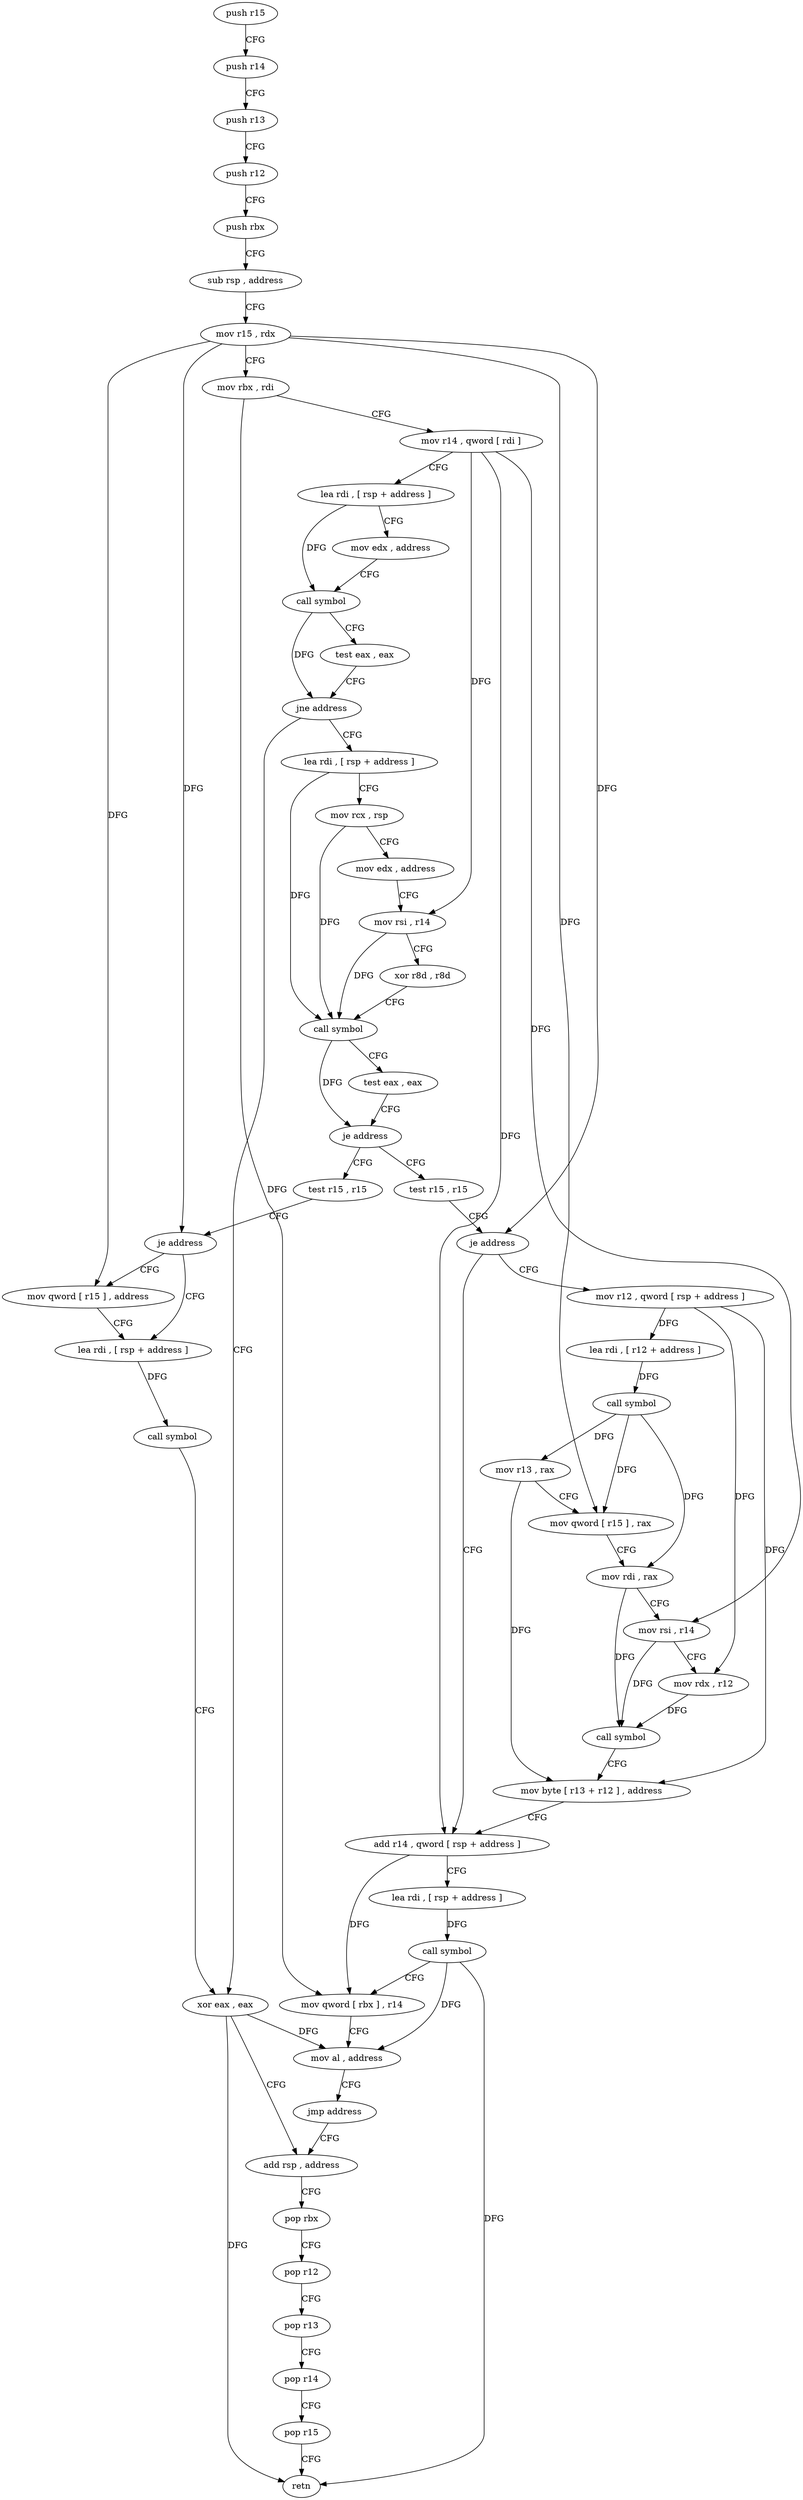 digraph "func" {
"78208" [label = "push r15" ]
"78210" [label = "push r14" ]
"78212" [label = "push r13" ]
"78214" [label = "push r12" ]
"78216" [label = "push rbx" ]
"78217" [label = "sub rsp , address" ]
"78221" [label = "mov r15 , rdx" ]
"78224" [label = "mov rbx , rdi" ]
"78227" [label = "mov r14 , qword [ rdi ]" ]
"78230" [label = "lea rdi , [ rsp + address ]" ]
"78235" [label = "mov edx , address" ]
"78240" [label = "call symbol" ]
"78245" [label = "test eax , eax" ]
"78247" [label = "jne address" ]
"78299" [label = "xor eax , eax" ]
"78249" [label = "lea rdi , [ rsp + address ]" ]
"78301" [label = "add rsp , address" ]
"78254" [label = "mov rcx , rsp" ]
"78257" [label = "mov edx , address" ]
"78262" [label = "mov rsi , r14" ]
"78265" [label = "xor r8d , r8d" ]
"78268" [label = "call symbol" ]
"78273" [label = "test eax , eax" ]
"78275" [label = "je address" ]
"78315" [label = "test r15 , r15" ]
"78277" [label = "test r15 , r15" ]
"78318" [label = "je address" ]
"78361" [label = "add r14 , qword [ rsp + address ]" ]
"78320" [label = "mov r12 , qword [ rsp + address ]" ]
"78280" [label = "je address" ]
"78289" [label = "lea rdi , [ rsp + address ]" ]
"78282" [label = "mov qword [ r15 ] , address" ]
"78366" [label = "lea rdi , [ rsp + address ]" ]
"78371" [label = "call symbol" ]
"78376" [label = "mov qword [ rbx ] , r14" ]
"78379" [label = "mov al , address" ]
"78381" [label = "jmp address" ]
"78325" [label = "lea rdi , [ r12 + address ]" ]
"78330" [label = "call symbol" ]
"78335" [label = "mov r13 , rax" ]
"78338" [label = "mov qword [ r15 ] , rax" ]
"78341" [label = "mov rdi , rax" ]
"78344" [label = "mov rsi , r14" ]
"78347" [label = "mov rdx , r12" ]
"78350" [label = "call symbol" ]
"78355" [label = "mov byte [ r13 + r12 ] , address" ]
"78294" [label = "call symbol" ]
"78305" [label = "pop rbx" ]
"78306" [label = "pop r12" ]
"78308" [label = "pop r13" ]
"78310" [label = "pop r14" ]
"78312" [label = "pop r15" ]
"78314" [label = "retn" ]
"78208" -> "78210" [ label = "CFG" ]
"78210" -> "78212" [ label = "CFG" ]
"78212" -> "78214" [ label = "CFG" ]
"78214" -> "78216" [ label = "CFG" ]
"78216" -> "78217" [ label = "CFG" ]
"78217" -> "78221" [ label = "CFG" ]
"78221" -> "78224" [ label = "CFG" ]
"78221" -> "78318" [ label = "DFG" ]
"78221" -> "78280" [ label = "DFG" ]
"78221" -> "78338" [ label = "DFG" ]
"78221" -> "78282" [ label = "DFG" ]
"78224" -> "78227" [ label = "CFG" ]
"78224" -> "78376" [ label = "DFG" ]
"78227" -> "78230" [ label = "CFG" ]
"78227" -> "78262" [ label = "DFG" ]
"78227" -> "78361" [ label = "DFG" ]
"78227" -> "78344" [ label = "DFG" ]
"78230" -> "78235" [ label = "CFG" ]
"78230" -> "78240" [ label = "DFG" ]
"78235" -> "78240" [ label = "CFG" ]
"78240" -> "78245" [ label = "CFG" ]
"78240" -> "78247" [ label = "DFG" ]
"78245" -> "78247" [ label = "CFG" ]
"78247" -> "78299" [ label = "CFG" ]
"78247" -> "78249" [ label = "CFG" ]
"78299" -> "78301" [ label = "CFG" ]
"78299" -> "78314" [ label = "DFG" ]
"78299" -> "78379" [ label = "DFG" ]
"78249" -> "78254" [ label = "CFG" ]
"78249" -> "78268" [ label = "DFG" ]
"78301" -> "78305" [ label = "CFG" ]
"78254" -> "78257" [ label = "CFG" ]
"78254" -> "78268" [ label = "DFG" ]
"78257" -> "78262" [ label = "CFG" ]
"78262" -> "78265" [ label = "CFG" ]
"78262" -> "78268" [ label = "DFG" ]
"78265" -> "78268" [ label = "CFG" ]
"78268" -> "78273" [ label = "CFG" ]
"78268" -> "78275" [ label = "DFG" ]
"78273" -> "78275" [ label = "CFG" ]
"78275" -> "78315" [ label = "CFG" ]
"78275" -> "78277" [ label = "CFG" ]
"78315" -> "78318" [ label = "CFG" ]
"78277" -> "78280" [ label = "CFG" ]
"78318" -> "78361" [ label = "CFG" ]
"78318" -> "78320" [ label = "CFG" ]
"78361" -> "78366" [ label = "CFG" ]
"78361" -> "78376" [ label = "DFG" ]
"78320" -> "78325" [ label = "DFG" ]
"78320" -> "78347" [ label = "DFG" ]
"78320" -> "78355" [ label = "DFG" ]
"78280" -> "78289" [ label = "CFG" ]
"78280" -> "78282" [ label = "CFG" ]
"78289" -> "78294" [ label = "DFG" ]
"78282" -> "78289" [ label = "CFG" ]
"78366" -> "78371" [ label = "DFG" ]
"78371" -> "78376" [ label = "CFG" ]
"78371" -> "78314" [ label = "DFG" ]
"78371" -> "78379" [ label = "DFG" ]
"78376" -> "78379" [ label = "CFG" ]
"78379" -> "78381" [ label = "CFG" ]
"78381" -> "78301" [ label = "CFG" ]
"78325" -> "78330" [ label = "DFG" ]
"78330" -> "78335" [ label = "DFG" ]
"78330" -> "78338" [ label = "DFG" ]
"78330" -> "78341" [ label = "DFG" ]
"78335" -> "78338" [ label = "CFG" ]
"78335" -> "78355" [ label = "DFG" ]
"78338" -> "78341" [ label = "CFG" ]
"78341" -> "78344" [ label = "CFG" ]
"78341" -> "78350" [ label = "DFG" ]
"78344" -> "78347" [ label = "CFG" ]
"78344" -> "78350" [ label = "DFG" ]
"78347" -> "78350" [ label = "DFG" ]
"78350" -> "78355" [ label = "CFG" ]
"78355" -> "78361" [ label = "CFG" ]
"78294" -> "78299" [ label = "CFG" ]
"78305" -> "78306" [ label = "CFG" ]
"78306" -> "78308" [ label = "CFG" ]
"78308" -> "78310" [ label = "CFG" ]
"78310" -> "78312" [ label = "CFG" ]
"78312" -> "78314" [ label = "CFG" ]
}
